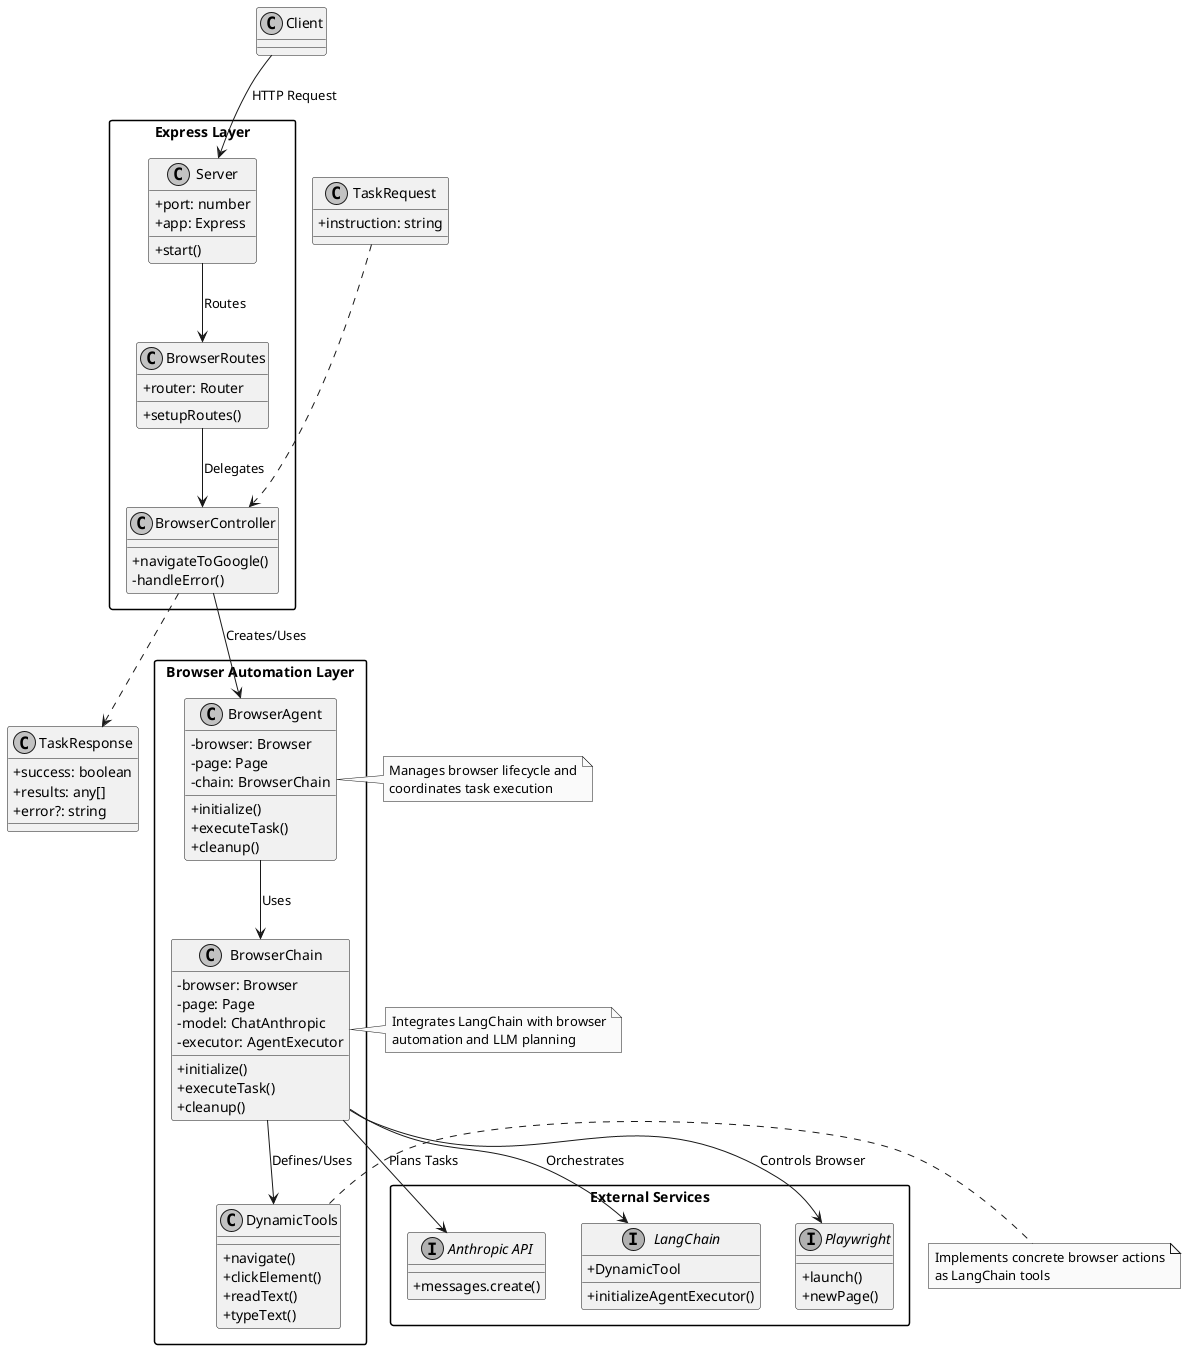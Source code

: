 @startuml Server Architecture Detailed

' Styling
skinparam componentStyle rectangle
skinparam packageStyle rectangle
skinparam backgroundColor white
skinparam monochrome true
skinparam classAttributeIconSize 0

' Class Definitions
package "Express Layer" {
    class Server {
        +port: number
        +app: Express
        +start()
    }

    class BrowserRoutes {
        +router: Router
        +setupRoutes()
    }

    class BrowserController {
        +navigateToGoogle()
        -handleError()
    }
}

package "Browser Automation Layer" {
    class BrowserAgent {
        -browser: Browser
        -page: Page
        -chain: BrowserChain
        +initialize()
        +executeTask()
        +cleanup()
    }

    class BrowserChain {
        -browser: Browser
        -page: Page
        -model: ChatAnthropic
        -executor: AgentExecutor
        +initialize()
        +executeTask()
        +cleanup()
    }

    class DynamicTools {
        +navigate()
        +clickElement()
        +readText()
        +typeText()
    }
}

package "External Services" {
    interface "Playwright" {
        +launch()
        +newPage()
    }

    interface "Anthropic API" {
        +messages.create()
    }

    interface "LangChain" {
        +initializeAgentExecutor()
        +DynamicTool
    }
}

' Data Types
class TaskRequest {
    +instruction: string
}

class TaskResponse {
    +success: boolean
    +results: any[]
    +error?: string
}

' Relationships
Client --> Server: HTTP Request
Server --> BrowserRoutes: Routes
BrowserRoutes --> BrowserController: Delegates
BrowserController --> BrowserAgent: Creates/Uses
BrowserAgent --> BrowserChain: Uses
BrowserChain --> DynamicTools: Defines/Uses

BrowserChain --> Playwright: Controls Browser
BrowserChain --> "Anthropic API": Plans Tasks
BrowserChain --> LangChain: Orchestrates

' Data Flow
TaskRequest ..> BrowserController
BrowserController ..> TaskResponse

' Notes
note right of BrowserAgent
  Manages browser lifecycle and
  coordinates task execution
end note

note right of BrowserChain
  Integrates LangChain with browser
  automation and LLM planning
end note

note right of DynamicTools
  Implements concrete browser actions
  as LangChain tools
end note

' Layout Hints
Client -[hidden]down-> TaskRequest
TaskResponse -[hidden]down-> Server

@enduml
